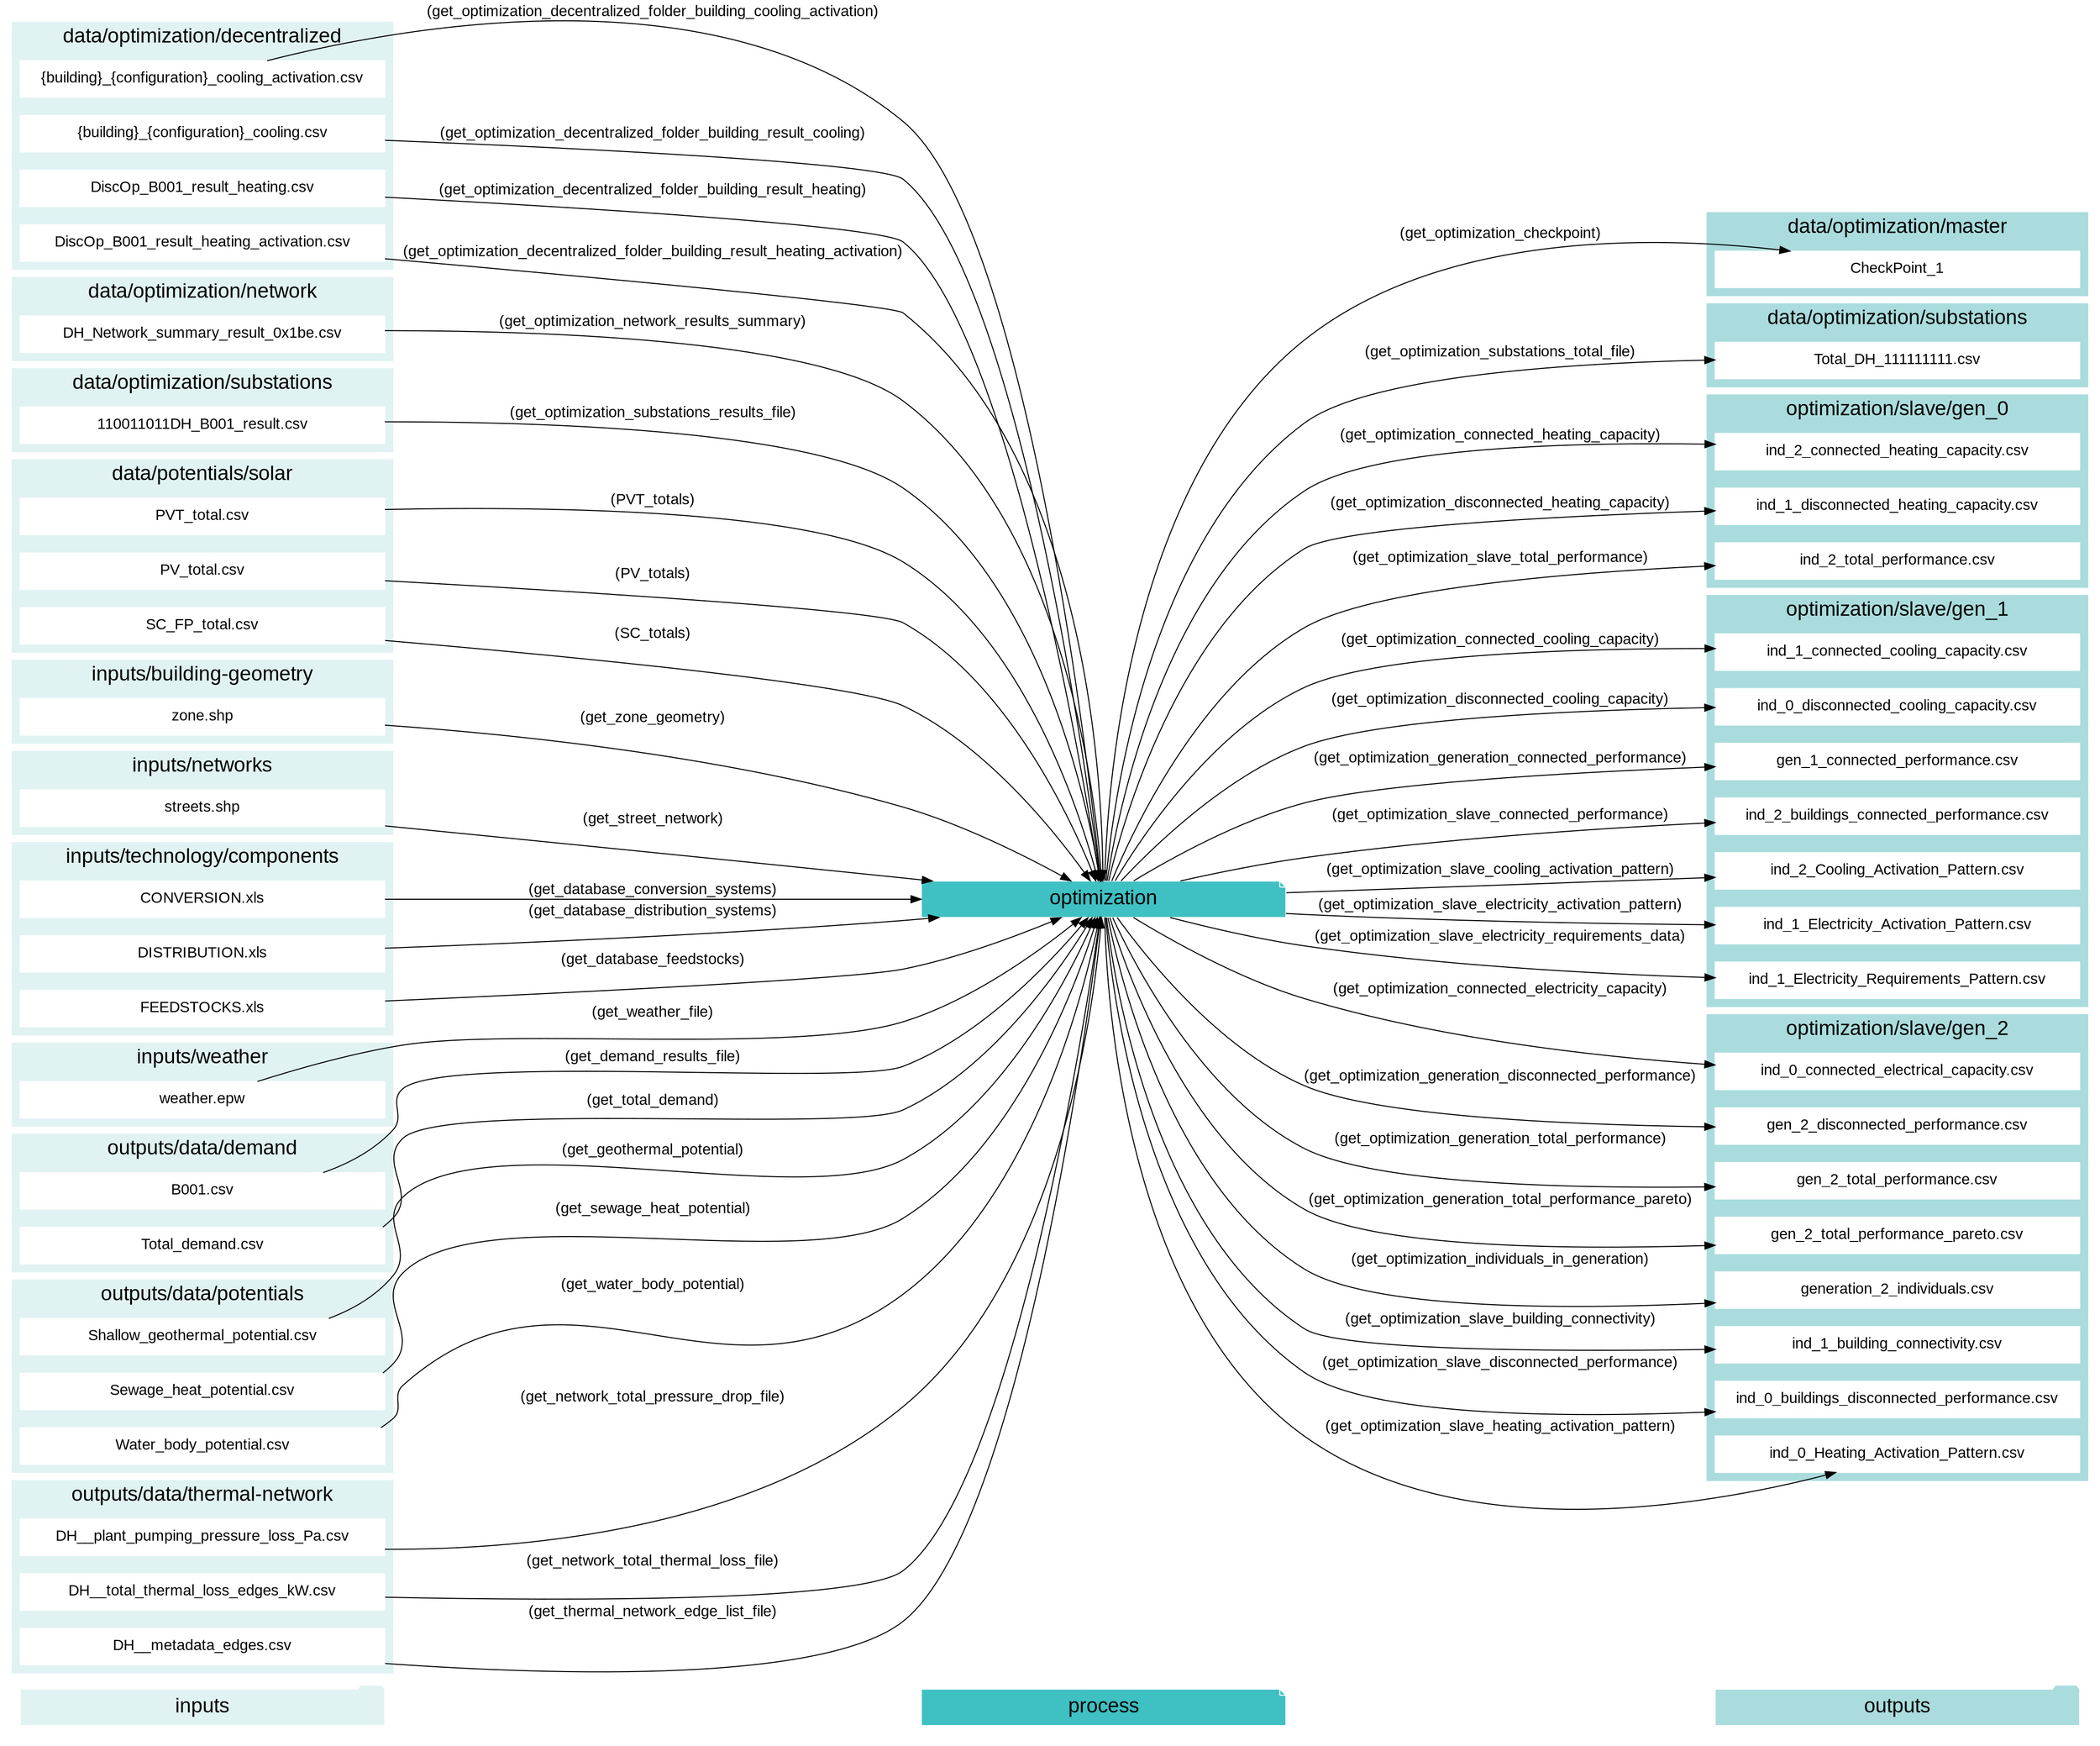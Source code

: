 digraph optimization {
    rankdir="LR";
    graph [overlap=false, fontname=arial];
    node [shape=box, style=filled, color=white, fontsize=15, fontname=arial, fixedsize=true, width=5];
    edge [fontname=arial, fontsize = 15]
    newrank=true
    subgraph cluster_legend {
        fontsize=25
        style=invis
        "process"[style=filled, fillcolor="#3FC0C2", shape=note, fontsize=20, fontname="arial"]
        "inputs" [style=filled, shape=folder, color=white, fillcolor="#E1F2F2", fontsize=20]
        "outputs"[style=filled, shape=folder, color=white, fillcolor="#aadcdd", fontsize=20]
        "inputs"->"process"[style=invis]
        "process"->"outputs"[style=invis]
    }
    "optimization"[style=filled, color=white, fillcolor="#3FC0C2", shape=note, fontsize=20, fontname=arial];
    subgraph cluster_0_in {
        style = filled;
        color = "#E1F2F2";
        fontsize = 20;
        rank=same;
        label="data/optimization/decentralized";
        get_optimization_decentralized_folder_building_cooling_activation[label="{building}_{configuration}_cooling_activation.csv"];
        get_optimization_decentralized_folder_building_result_cooling[label="{building}_{configuration}_cooling.csv"];
        get_optimization_decentralized_folder_building_result_heating[label="DiscOp_B001_result_heating.csv"];
        get_optimization_decentralized_folder_building_result_heating_activation[label="DiscOp_B001_result_heating_activation.csv"];
    }
    subgraph cluster_1_out {
        style = filled;
        color = "#aadcdd";
        fontsize = 20;
        rank=same;
        label="data/optimization/master";
        get_optimization_checkpoint[label="CheckPoint_1"];
    }
    subgraph cluster_2_in {
        style = filled;
        color = "#E1F2F2";
        fontsize = 20;
        rank=same;
        label="data/optimization/network";
        get_optimization_network_results_summary[label="DH_Network_summary_result_0x1be.csv"];
    }
    subgraph cluster_3_in {
        style = filled;
        color = "#E1F2F2";
        fontsize = 20;
        rank=same;
        label="data/optimization/substations";
        get_optimization_substations_results_file[label="110011011DH_B001_result.csv"];
    }
    subgraph cluster_3_out {
        style = filled;
        color = "#aadcdd";
        fontsize = 20;
        rank=same;
        label="data/optimization/substations";
        get_optimization_substations_total_file[label="Total_DH_111111111.csv"];
    }
    subgraph cluster_4_in {
        style = filled;
        color = "#E1F2F2";
        fontsize = 20;
        rank=same;
        label="data/potentials/solar";
        PVT_totals[label="PVT_total.csv"];
        PV_totals[label="PV_total.csv"];
        SC_totals[label="SC_FP_total.csv"];
    }
    subgraph cluster_5_in {
        style = filled;
        color = "#E1F2F2";
        fontsize = 20;
        rank=same;
        label="inputs/building-geometry";
        get_zone_geometry[label="zone.shp"];
    }
    subgraph cluster_6_in {
        style = filled;
        color = "#E1F2F2";
        fontsize = 20;
        rank=same;
        label="inputs/networks";
        get_street_network[label="streets.shp"];
    }
    subgraph cluster_7_in {
        style = filled;
        color = "#E1F2F2";
        fontsize = 20;
        rank=same;
        label="inputs/technology/components";
        get_database_conversion_systems[label="CONVERSION.xls"];
        get_database_distribution_systems[label="DISTRIBUTION.xls"];
        get_database_feedstocks[label="FEEDSTOCKS.xls"];
    }
    subgraph cluster_8_in {
        style = filled;
        color = "#E1F2F2";
        fontsize = 20;
        rank=same;
        label="inputs/weather";
        get_weather_file[label="weather.epw"];
    }
    subgraph cluster_9_out {
        style = filled;
        color = "#aadcdd";
        fontsize = 20;
        rank=same;
        label="optimization/slave/gen_0";
        get_optimization_connected_heating_capacity[label="ind_2_connected_heating_capacity.csv"];
        get_optimization_disconnected_heating_capacity[label="ind_1_disconnected_heating_capacity.csv"];
        get_optimization_slave_total_performance[label="ind_2_total_performance.csv"];
    }
    subgraph cluster_10_out {
        style = filled;
        color = "#aadcdd";
        fontsize = 20;
        rank=same;
        label="optimization/slave/gen_1";
        get_optimization_connected_cooling_capacity[label="ind_1_connected_cooling_capacity.csv"];
        get_optimization_disconnected_cooling_capacity[label="ind_0_disconnected_cooling_capacity.csv"];
        get_optimization_generation_connected_performance[label="gen_1_connected_performance.csv"];
        get_optimization_slave_connected_performance[label="ind_2_buildings_connected_performance.csv"];
        get_optimization_slave_cooling_activation_pattern[label="ind_2_Cooling_Activation_Pattern.csv"];
        get_optimization_slave_electricity_activation_pattern[label="ind_1_Electricity_Activation_Pattern.csv"];
        get_optimization_slave_electricity_requirements_data[label="ind_1_Electricity_Requirements_Pattern.csv"];
    }
    subgraph cluster_11_out {
        style = filled;
        color = "#aadcdd";
        fontsize = 20;
        rank=same;
        label="optimization/slave/gen_2";
        get_optimization_connected_electricity_capacity[label="ind_0_connected_electrical_capacity.csv"];
        get_optimization_generation_disconnected_performance[label="gen_2_disconnected_performance.csv"];
        get_optimization_generation_total_performance[label="gen_2_total_performance.csv"];
        get_optimization_generation_total_performance_pareto[label="gen_2_total_performance_pareto.csv"];
        get_optimization_individuals_in_generation[label="generation_2_individuals.csv"];
        get_optimization_slave_building_connectivity[label="ind_1_building_connectivity.csv"];
        get_optimization_slave_disconnected_performance[label="ind_0_buildings_disconnected_performance.csv"];
        get_optimization_slave_heating_activation_pattern[label="ind_0_Heating_Activation_Pattern.csv"];
    }
    subgraph cluster_12_in {
        style = filled;
        color = "#E1F2F2";
        fontsize = 20;
        rank=same;
        label="outputs/data/demand";
        get_demand_results_file[label="B001.csv"];
        get_total_demand[label="Total_demand.csv"];
    }
    subgraph cluster_13_in {
        style = filled;
        color = "#E1F2F2";
        fontsize = 20;
        rank=same;
        label="outputs/data/potentials";
        get_geothermal_potential[label="Shallow_geothermal_potential.csv"];
        get_sewage_heat_potential[label="Sewage_heat_potential.csv"];
        get_water_body_potential[label="Water_body_potential.csv"];
    }
    subgraph cluster_14_in {
        style = filled;
        color = "#E1F2F2";
        fontsize = 20;
        rank=same;
        label="outputs/data/thermal-network";
        get_network_total_pressure_drop_file[label="DH__plant_pumping_pressure_loss_Pa.csv"];
        get_network_total_thermal_loss_file[label="DH__total_thermal_loss_edges_kW.csv"];
        get_thermal_network_edge_list_file[label="DH__metadata_edges.csv"];
    }
    PVT_totals -> "optimization"[label="(PVT_totals)"];
    PV_totals -> "optimization"[label="(PV_totals)"];
    SC_totals -> "optimization"[label="(SC_totals)"];
    get_database_conversion_systems -> "optimization"[label="(get_database_conversion_systems)"];
    get_database_distribution_systems -> "optimization"[label="(get_database_distribution_systems)"];
    get_database_feedstocks -> "optimization"[label="(get_database_feedstocks)"];
    get_demand_results_file -> "optimization"[label="(get_demand_results_file)"];
    get_geothermal_potential -> "optimization"[label="(get_geothermal_potential)"];
    get_network_total_pressure_drop_file -> "optimization"[label="(get_network_total_pressure_drop_file)"];
    get_network_total_thermal_loss_file -> "optimization"[label="(get_network_total_thermal_loss_file)"];
    get_optimization_decentralized_folder_building_cooling_activation -> "optimization"[label="(get_optimization_decentralized_folder_building_cooling_activation)"];
    get_optimization_decentralized_folder_building_result_cooling -> "optimization"[label="(get_optimization_decentralized_folder_building_result_cooling)"];
    get_optimization_decentralized_folder_building_result_heating -> "optimization"[label="(get_optimization_decentralized_folder_building_result_heating)"];
    get_optimization_decentralized_folder_building_result_heating_activation -> "optimization"[label="(get_optimization_decentralized_folder_building_result_heating_activation)"];
    get_optimization_network_results_summary -> "optimization"[label="(get_optimization_network_results_summary)"];
    get_optimization_substations_results_file -> "optimization"[label="(get_optimization_substations_results_file)"];
    get_sewage_heat_potential -> "optimization"[label="(get_sewage_heat_potential)"];
    get_street_network -> "optimization"[label="(get_street_network)"];
    get_thermal_network_edge_list_file -> "optimization"[label="(get_thermal_network_edge_list_file)"];
    get_total_demand -> "optimization"[label="(get_total_demand)"];
    get_water_body_potential -> "optimization"[label="(get_water_body_potential)"];
    get_weather_file -> "optimization"[label="(get_weather_file)"];
    get_zone_geometry -> "optimization"[label="(get_zone_geometry)"];
    "optimization" -> get_optimization_checkpoint[label="(get_optimization_checkpoint)"];
    "optimization" -> get_optimization_connected_cooling_capacity[label="(get_optimization_connected_cooling_capacity)"];
    "optimization" -> get_optimization_connected_electricity_capacity[label="(get_optimization_connected_electricity_capacity)"];
    "optimization" -> get_optimization_connected_heating_capacity[label="(get_optimization_connected_heating_capacity)"];
    "optimization" -> get_optimization_disconnected_cooling_capacity[label="(get_optimization_disconnected_cooling_capacity)"];
    "optimization" -> get_optimization_disconnected_heating_capacity[label="(get_optimization_disconnected_heating_capacity)"];
    "optimization" -> get_optimization_generation_connected_performance[label="(get_optimization_generation_connected_performance)"];
    "optimization" -> get_optimization_generation_disconnected_performance[label="(get_optimization_generation_disconnected_performance)"];
    "optimization" -> get_optimization_generation_total_performance[label="(get_optimization_generation_total_performance)"];
    "optimization" -> get_optimization_generation_total_performance_pareto[label="(get_optimization_generation_total_performance_pareto)"];
    "optimization" -> get_optimization_individuals_in_generation[label="(get_optimization_individuals_in_generation)"];
    "optimization" -> get_optimization_slave_building_connectivity[label="(get_optimization_slave_building_connectivity)"];
    "optimization" -> get_optimization_slave_connected_performance[label="(get_optimization_slave_connected_performance)"];
    "optimization" -> get_optimization_slave_cooling_activation_pattern[label="(get_optimization_slave_cooling_activation_pattern)"];
    "optimization" -> get_optimization_slave_disconnected_performance[label="(get_optimization_slave_disconnected_performance)"];
    "optimization" -> get_optimization_slave_electricity_activation_pattern[label="(get_optimization_slave_electricity_activation_pattern)"];
    "optimization" -> get_optimization_slave_electricity_requirements_data[label="(get_optimization_slave_electricity_requirements_data)"];
    "optimization" -> get_optimization_slave_heating_activation_pattern[label="(get_optimization_slave_heating_activation_pattern)"];
    "optimization" -> get_optimization_slave_total_performance[label="(get_optimization_slave_total_performance)"];
    "optimization" -> get_optimization_substations_total_file[label="(get_optimization_substations_total_file)"];
    }